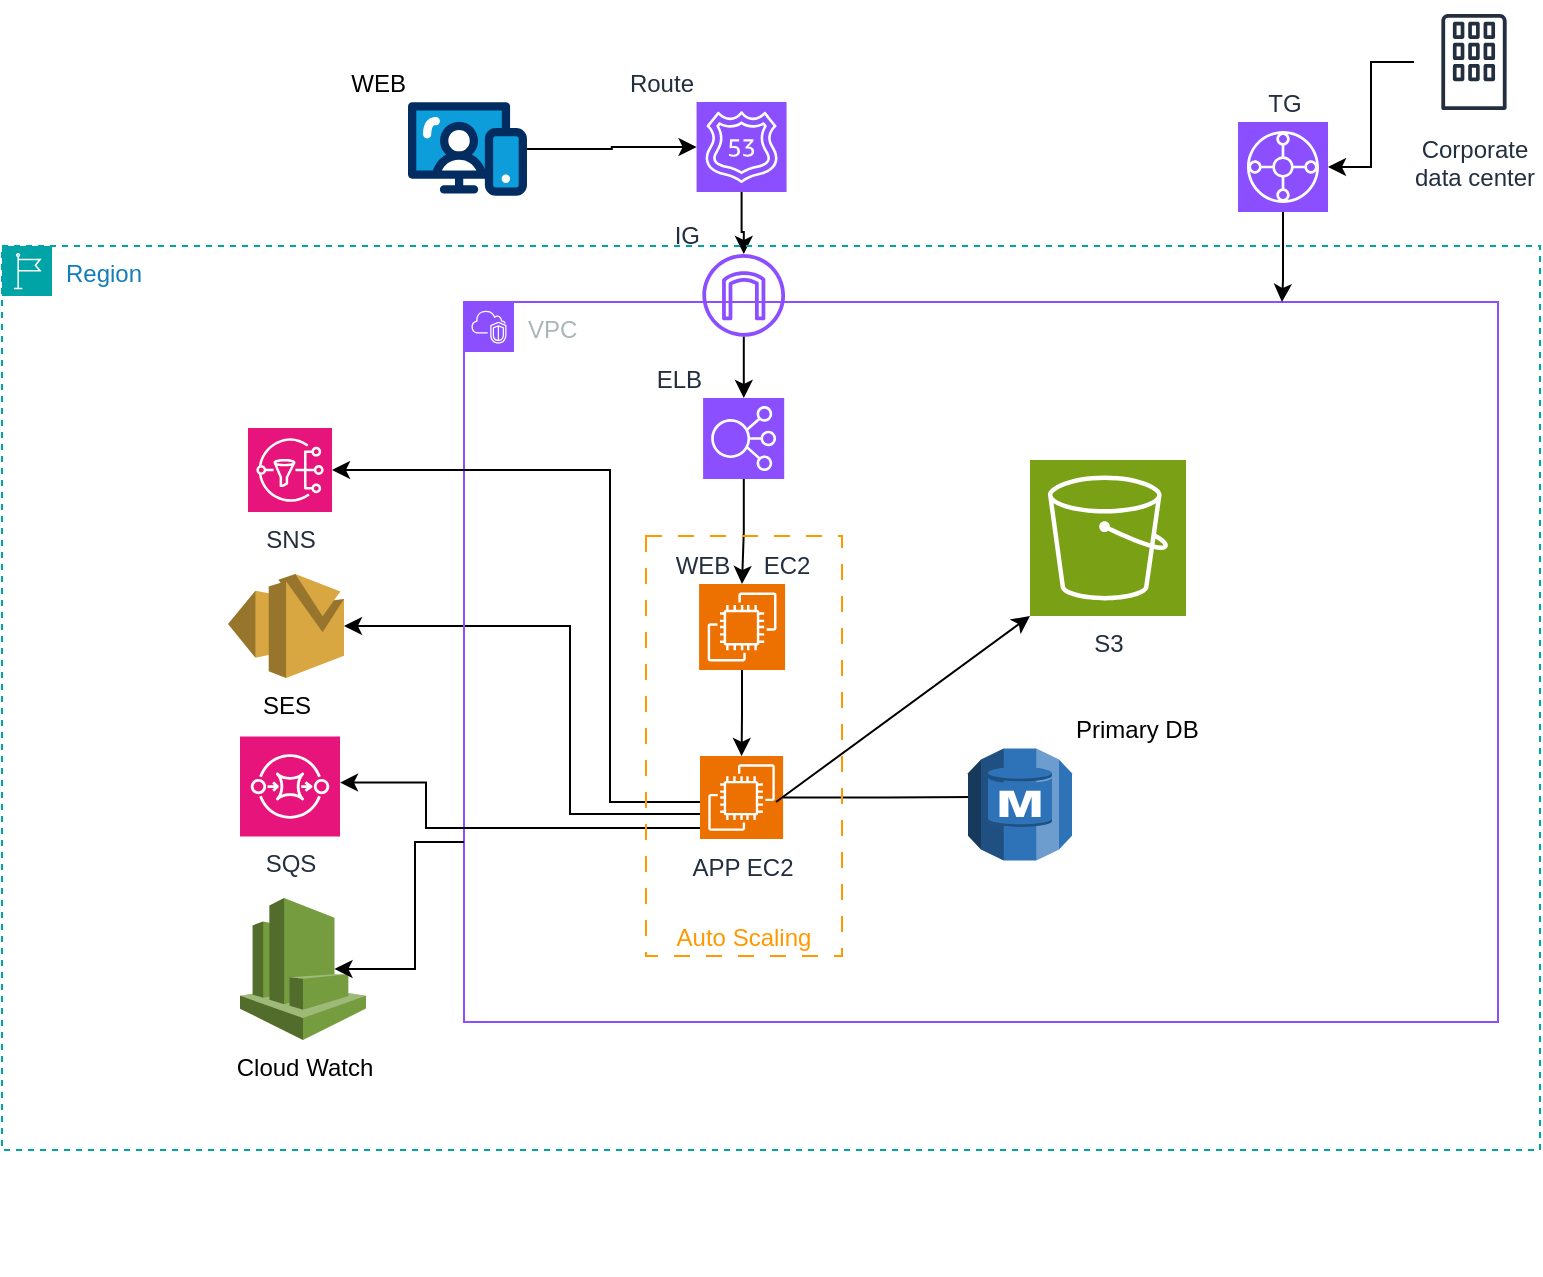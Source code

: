 <mxfile version="26.2.5">
  <diagram name="Page-1" id="d6edJk67j7s0k6tXhJVO">
    <mxGraphModel dx="1115" dy="606" grid="0" gridSize="10" guides="1" tooltips="1" connect="1" arrows="1" fold="1" page="1" pageScale="1" pageWidth="850" pageHeight="1100" background="#FFFFFF" math="0" shadow="0">
      <root>
        <mxCell id="0" />
        <mxCell id="1" parent="0" />
        <mxCell id="ni2ufou63JQbq89U_iEY-39" value="" style="edgeStyle=orthogonalEdgeStyle;rounded=0;orthogonalLoop=1;jettySize=auto;html=1;" edge="1" parent="1" source="QDt6HuoATpvbEMl83aBC-2" target="ni2ufou63JQbq89U_iEY-3">
          <mxGeometry relative="1" as="geometry" />
        </mxCell>
        <mxCell id="ni2ufou63JQbq89U_iEY-5" value="" style="edgeStyle=orthogonalEdgeStyle;rounded=0;orthogonalLoop=1;jettySize=auto;html=1;" edge="1" parent="1" source="ni2ufou63JQbq89U_iEY-3" target="ni2ufou63JQbq89U_iEY-4">
          <mxGeometry relative="1" as="geometry" />
        </mxCell>
        <mxCell id="ni2ufou63JQbq89U_iEY-3" value="WEB&amp;nbsp; &amp;nbsp; &amp;nbsp;EC2" style="sketch=0;points=[[0,0,0],[0.25,0,0],[0.5,0,0],[0.75,0,0],[1,0,0],[0,1,0],[0.25,1,0],[0.5,1,0],[0.75,1,0],[1,1,0],[0,0.25,0],[0,0.5,0],[0,0.75,0],[1,0.25,0],[1,0.5,0],[1,0.75,0]];outlineConnect=0;fontColor=#232F3E;fillColor=#ED7100;strokeColor=#ffffff;dashed=0;verticalLabelPosition=top;verticalAlign=bottom;align=center;html=1;fontSize=12;fontStyle=0;aspect=fixed;shape=mxgraph.aws4.resourceIcon;resIcon=mxgraph.aws4.ec2;labelPosition=center;" vertex="1" parent="1">
          <mxGeometry x="367.545" y="293" width="43" height="43" as="geometry" />
        </mxCell>
        <mxCell id="ni2ufou63JQbq89U_iEY-36" value="" style="edgeStyle=orthogonalEdgeStyle;rounded=0;orthogonalLoop=1;jettySize=auto;html=1;" edge="1" parent="1" source="ni2ufou63JQbq89U_iEY-4" target="ni2ufou63JQbq89U_iEY-20">
          <mxGeometry relative="1" as="geometry" />
        </mxCell>
        <mxCell id="ni2ufou63JQbq89U_iEY-4" value="APP EC2" style="sketch=0;points=[[0,0,0],[0.25,0,0],[0.5,0,0],[0.75,0,0],[1,0,0],[0,1,0],[0.25,1,0],[0.5,1,0],[0.75,1,0],[1,1,0],[0,0.25,0],[0,0.5,0],[0,0.75,0],[1,0.25,0],[1,0.5,0],[1,0.75,0]];outlineConnect=0;fontColor=#232F3E;fillColor=#ED7100;strokeColor=#ffffff;dashed=0;verticalLabelPosition=bottom;verticalAlign=top;align=center;html=1;fontSize=12;fontStyle=0;aspect=fixed;shape=mxgraph.aws4.resourceIcon;resIcon=mxgraph.aws4.ec2;labelPosition=center;" vertex="1" parent="1">
          <mxGeometry x="368" y="379" width="41.55" height="41.55" as="geometry" />
        </mxCell>
        <mxCell id="ni2ufou63JQbq89U_iEY-62" value="" style="edgeStyle=orthogonalEdgeStyle;rounded=0;orthogonalLoop=1;jettySize=auto;html=1;" edge="1" parent="1" source="ni2ufou63JQbq89U_iEY-6" target="QDt6HuoATpvbEMl83aBC-4">
          <mxGeometry relative="1" as="geometry" />
        </mxCell>
        <mxCell id="ni2ufou63JQbq89U_iEY-6" value="Route" style="sketch=0;points=[[0,0,0],[0.25,0,0],[0.5,0,0],[0.75,0,0],[1,0,0],[0,1,0],[0.25,1,0],[0.5,1,0],[0.75,1,0],[1,1,0],[0,0.25,0],[0,0.5,0],[0,0.75,0],[1,0.25,0],[1,0.5,0],[1,0.75,0]];outlineConnect=0;fontColor=#232F3E;fillColor=#8C4FFF;strokeColor=#ffffff;dashed=0;verticalLabelPosition=top;verticalAlign=bottom;align=right;html=1;fontSize=12;fontStyle=0;aspect=fixed;shape=mxgraph.aws4.resourceIcon;resIcon=mxgraph.aws4.route_53;labelPosition=left;" vertex="1" parent="1">
          <mxGeometry x="366.28" y="52" width="45" height="45" as="geometry" />
        </mxCell>
        <mxCell id="ni2ufou63JQbq89U_iEY-29" value="" style="edgeStyle=orthogonalEdgeStyle;rounded=0;orthogonalLoop=1;jettySize=auto;html=1;" edge="1" parent="1" source="ni2ufou63JQbq89U_iEY-9" target="ni2ufou63JQbq89U_iEY-6">
          <mxGeometry relative="1" as="geometry" />
        </mxCell>
        <mxCell id="ni2ufou63JQbq89U_iEY-9" value="WEB" style="verticalLabelPosition=top;aspect=fixed;html=1;shape=mxgraph.salesforce.web;labelPosition=left;align=right;verticalAlign=bottom;" vertex="1" parent="1">
          <mxGeometry x="222" y="52" width="59.49" height="47" as="geometry" />
        </mxCell>
        <mxCell id="ni2ufou63JQbq89U_iEY-10" value="SNS" style="sketch=0;points=[[0,0,0],[0.25,0,0],[0.5,0,0],[0.75,0,0],[1,0,0],[0,1,0],[0.25,1,0],[0.5,1,0],[0.75,1,0],[1,1,0],[0,0.25,0],[0,0.5,0],[0,0.75,0],[1,0.25,0],[1,0.5,0],[1,0.75,0]];outlineConnect=0;fontColor=#232F3E;fillColor=#E7157B;strokeColor=#ffffff;dashed=0;verticalLabelPosition=bottom;verticalAlign=top;align=center;html=1;fontSize=12;fontStyle=0;aspect=fixed;shape=mxgraph.aws4.resourceIcon;resIcon=mxgraph.aws4.sns;" vertex="1" parent="1">
          <mxGeometry x="142" y="215" width="42" height="42" as="geometry" />
        </mxCell>
        <mxCell id="ni2ufou63JQbq89U_iEY-11" value="SES" style="outlineConnect=0;dashed=0;verticalLabelPosition=bottom;verticalAlign=top;align=center;html=1;shape=mxgraph.aws3.ses;fillColor=#D9A741;gradientColor=none;" vertex="1" parent="1">
          <mxGeometry x="132" y="288" width="58" height="52" as="geometry" />
        </mxCell>
        <mxCell id="ni2ufou63JQbq89U_iEY-16" style="edgeStyle=orthogonalEdgeStyle;rounded=0;orthogonalLoop=1;jettySize=auto;html=1;entryX=1;entryY=0.5;entryDx=0;entryDy=0;entryPerimeter=0;" edge="1" parent="1" target="ni2ufou63JQbq89U_iEY-11">
          <mxGeometry relative="1" as="geometry">
            <mxPoint x="368" y="408" as="sourcePoint" />
            <mxPoint x="190" y="328.0" as="targetPoint" />
            <Array as="points">
              <mxPoint x="303" y="408" />
              <mxPoint x="303" y="314" />
            </Array>
          </mxGeometry>
        </mxCell>
        <mxCell id="ni2ufou63JQbq89U_iEY-23" style="edgeStyle=orthogonalEdgeStyle;rounded=0;orthogonalLoop=1;jettySize=auto;html=1;exitX=0.5;exitY=0.99;exitDx=0;exitDy=0;exitPerimeter=0;" edge="1" parent="1">
          <mxGeometry relative="1" as="geometry">
            <mxPoint x="497.0" y="629.61" as="sourcePoint" />
            <mxPoint x="497.0" y="630" as="targetPoint" />
          </mxGeometry>
        </mxCell>
        <mxCell id="ni2ufou63JQbq89U_iEY-27" value="Region" style="points=[[0,0],[0.25,0],[0.5,0],[0.75,0],[1,0],[1,0.25],[1,0.5],[1,0.75],[1,1],[0.75,1],[0.5,1],[0.25,1],[0,1],[0,0.75],[0,0.5],[0,0.25]];outlineConnect=0;gradientColor=none;html=1;whiteSpace=wrap;fontSize=12;fontStyle=0;container=1;pointerEvents=0;collapsible=0;recursiveResize=0;shape=mxgraph.aws4.group;grIcon=mxgraph.aws4.group_region;strokeColor=#00A4A6;fillColor=none;verticalAlign=top;align=left;spacingLeft=30;fontColor=#147EBA;dashed=1;" vertex="1" parent="1">
          <mxGeometry x="19" y="124" width="769" height="452" as="geometry" />
        </mxCell>
        <mxCell id="QDt6HuoATpvbEMl83aBC-2" value="ELB" style="sketch=0;points=[[0,0,0],[0.25,0,0],[0.5,0,0],[0.75,0,0],[1,0,0],[0,1,0],[0.25,1,0],[0.5,1,0],[0.75,1,0],[1,1,0],[0,0.25,0],[0,0.5,0],[0,0.75,0],[1,0.25,0],[1,0.5,0],[1,0.75,0]];outlineConnect=0;fontColor=#232F3E;fillColor=#8C4FFF;strokeColor=#ffffff;dashed=0;verticalLabelPosition=top;verticalAlign=bottom;align=right;html=1;fontSize=12;fontStyle=0;aspect=fixed;shape=mxgraph.aws4.resourceIcon;resIcon=mxgraph.aws4.elastic_load_balancing;container=0;labelPosition=left;" parent="ni2ufou63JQbq89U_iEY-27" vertex="1">
          <mxGeometry x="350.55" y="76.0" width="40.55" height="40.55" as="geometry" />
        </mxCell>
        <mxCell id="ni2ufou63JQbq89U_iEY-28" value="VPC" style="points=[[0,0],[0.25,0],[0.5,0],[0.75,0],[1,0],[1,0.25],[1,0.5],[1,0.75],[1,1],[0.75,1],[0.5,1],[0.25,1],[0,1],[0,0.75],[0,0.5],[0,0.25]];outlineConnect=0;gradientColor=none;html=1;whiteSpace=wrap;fontSize=12;fontStyle=0;container=1;pointerEvents=0;collapsible=0;recursiveResize=0;shape=mxgraph.aws4.group;grIcon=mxgraph.aws4.group_vpc2;strokeColor=#8C4FFF;fillColor=none;verticalAlign=top;align=left;spacingLeft=30;fontColor=#AAB7B8;dashed=0;shadow=0;perimeterSpacing=0;" vertex="1" parent="ni2ufou63JQbq89U_iEY-27">
          <mxGeometry x="231" y="28" width="517" height="360" as="geometry" />
        </mxCell>
        <mxCell id="QDt6HuoATpvbEMl83aBC-4" value="IG" style="sketch=0;outlineConnect=0;fontColor=#232F3E;gradientColor=none;fillColor=#8C4FFF;strokeColor=none;dashed=0;verticalLabelPosition=top;verticalAlign=bottom;align=right;html=1;fontSize=12;fontStyle=0;aspect=fixed;pointerEvents=1;shape=mxgraph.aws4.internet_gateway;rotation=0;labelPosition=left;direction=east;" parent="ni2ufou63JQbq89U_iEY-28" vertex="1">
          <mxGeometry x="119.17" y="-24" width="41.37" height="41.37" as="geometry" />
        </mxCell>
        <mxCell id="ni2ufou63JQbq89U_iEY-13" value="Cloud Watch" style="outlineConnect=0;dashed=0;verticalLabelPosition=bottom;verticalAlign=top;align=center;html=1;shape=mxgraph.aws3.cloudwatch;fillColor=#759C3E;gradientColor=none;" vertex="1" parent="ni2ufou63JQbq89U_iEY-27">
          <mxGeometry x="119" y="326" width="63" height="71" as="geometry" />
        </mxCell>
        <mxCell id="ni2ufou63JQbq89U_iEY-50" style="edgeStyle=orthogonalEdgeStyle;rounded=0;orthogonalLoop=1;jettySize=auto;html=1;exitX=0;exitY=0.75;exitDx=0;exitDy=0;entryX=0.75;entryY=0.5;entryDx=0;entryDy=0;entryPerimeter=0;" edge="1" parent="ni2ufou63JQbq89U_iEY-27" source="ni2ufou63JQbq89U_iEY-28" target="ni2ufou63JQbq89U_iEY-13">
          <mxGeometry relative="1" as="geometry" />
        </mxCell>
        <mxCell id="ni2ufou63JQbq89U_iEY-57" value="" style="edgeStyle=orthogonalEdgeStyle;rounded=0;orthogonalLoop=1;jettySize=auto;html=1;" edge="1" parent="ni2ufou63JQbq89U_iEY-27" source="QDt6HuoATpvbEMl83aBC-4" target="QDt6HuoATpvbEMl83aBC-2">
          <mxGeometry relative="1" as="geometry" />
        </mxCell>
        <mxCell id="ni2ufou63JQbq89U_iEY-33" value="" style="edgeStyle=orthogonalEdgeStyle;rounded=0;orthogonalLoop=1;jettySize=auto;html=1;entryX=1;entryY=0.5;entryDx=0;entryDy=0;entryPerimeter=0;" edge="1" parent="1" source="ni2ufou63JQbq89U_iEY-4">
          <mxGeometry relative="1" as="geometry">
            <mxPoint x="371.45" y="414.94" as="sourcePoint" />
            <mxPoint x="188" y="392.27" as="targetPoint" />
            <Array as="points">
              <mxPoint x="231" y="415" />
              <mxPoint x="231" y="392" />
            </Array>
          </mxGeometry>
        </mxCell>
        <mxCell id="ni2ufou63JQbq89U_iEY-12" value="SQS" style="sketch=0;points=[[0,0,0],[0.25,0,0],[0.5,0,0],[0.75,0,0],[1,0,0],[0,1,0],[0.25,1,0],[0.5,1,0],[0.75,1,0],[1,1,0],[0,0.25,0],[0,0.5,0],[0,0.75,0],[1,0.25,0],[1,0.5,0],[1,0.75,0]];outlineConnect=0;fontColor=#232F3E;fillColor=#E7157B;strokeColor=#ffffff;dashed=0;verticalLabelPosition=bottom;verticalAlign=top;align=center;html=1;fontSize=12;fontStyle=0;aspect=fixed;shape=mxgraph.aws4.resourceIcon;resIcon=mxgraph.aws4.sqs;" vertex="1" parent="1">
          <mxGeometry x="138" y="369.27" width="50" height="50" as="geometry" />
        </mxCell>
        <mxCell id="ni2ufou63JQbq89U_iEY-34" style="edgeStyle=orthogonalEdgeStyle;rounded=0;orthogonalLoop=1;jettySize=auto;html=1;entryX=1;entryY=0.5;entryDx=0;entryDy=0;entryPerimeter=0;flowAnimation=0;" edge="1" parent="1" source="ni2ufou63JQbq89U_iEY-4" target="ni2ufou63JQbq89U_iEY-10">
          <mxGeometry relative="1" as="geometry">
            <Array as="points">
              <mxPoint x="323" y="402" />
              <mxPoint x="323" y="236" />
            </Array>
          </mxGeometry>
        </mxCell>
        <mxCell id="ni2ufou63JQbq89U_iEY-38" value="" style="group" vertex="1" connectable="0" parent="1">
          <mxGeometry x="502" y="374.27" width="52" height="56" as="geometry" />
        </mxCell>
        <mxCell id="ni2ufou63JQbq89U_iEY-25" value="Primary DB" style="outlineConnect=0;dashed=0;verticalLabelPosition=top;verticalAlign=bottom;align=left;html=1;shape=mxgraph.aws3.rds;fillColor=#2E73B8;gradientColor=none;labelPosition=right;" vertex="1" parent="ni2ufou63JQbq89U_iEY-38">
          <mxGeometry y="1" width="52" height="56" as="geometry" />
        </mxCell>
        <mxCell id="ni2ufou63JQbq89U_iEY-20" value="" style="outlineConnect=0;dashed=0;verticalLabelPosition=bottom;verticalAlign=top;align=center;html=1;shape=mxgraph.aws3.rds_db_instance;fillColor=#2E73B8;gradientColor=none;" vertex="1" parent="ni2ufou63JQbq89U_iEY-38">
          <mxGeometry x="10" y="9.73" width="32" height="31" as="geometry" />
        </mxCell>
        <mxCell id="ni2ufou63JQbq89U_iEY-42" value="S3" style="sketch=0;points=[[0,0,0],[0.25,0,0],[0.5,0,0],[0.75,0,0],[1,0,0],[0,1,0],[0.25,1,0],[0.5,1,0],[0.75,1,0],[1,1,0],[0,0.25,0],[0,0.5,0],[0,0.75,0],[1,0.25,0],[1,0.5,0],[1,0.75,0]];outlineConnect=0;fontColor=#232F3E;fillColor=#7AA116;strokeColor=#ffffff;dashed=0;verticalLabelPosition=bottom;verticalAlign=top;align=center;html=1;fontSize=12;fontStyle=0;aspect=fixed;shape=mxgraph.aws4.resourceIcon;resIcon=mxgraph.aws4.s3;" vertex="1" parent="1">
          <mxGeometry x="533" y="231" width="78" height="78" as="geometry" />
        </mxCell>
        <mxCell id="ni2ufou63JQbq89U_iEY-43" value="" style="endArrow=classic;html=1;rounded=0;entryX=0;entryY=1;entryDx=0;entryDy=0;entryPerimeter=0;" edge="1" parent="1" target="ni2ufou63JQbq89U_iEY-42">
          <mxGeometry width="50" height="50" relative="1" as="geometry">
            <mxPoint x="406" y="402" as="sourcePoint" />
            <mxPoint x="456" y="352" as="targetPoint" />
          </mxGeometry>
        </mxCell>
        <mxCell id="ni2ufou63JQbq89U_iEY-46" value="Auto Scaling" style="outlineConnect=0;gradientColor=none;html=1;whiteSpace=wrap;fontSize=12;fontStyle=0;strokeColor=#FF9900;fillColor=none;verticalAlign=bottom;align=center;fontColor=#FF9900;dashed=1;spacingTop=3;dashPattern=8 8;" vertex="1" parent="1">
          <mxGeometry x="341" y="269" width="98" height="210" as="geometry" />
        </mxCell>
        <mxCell id="ni2ufou63JQbq89U_iEY-58" value="Corporate&#xa;data center" style="sketch=0;outlineConnect=0;fontColor=#232F3E;gradientColor=none;strokeColor=#232F3E;fillColor=#ffffff;dashed=0;verticalLabelPosition=bottom;verticalAlign=top;align=center;html=1;fontSize=12;fontStyle=0;aspect=fixed;shape=mxgraph.aws4.resourceIcon;resIcon=mxgraph.aws4.corporate_data_center;" vertex="1" parent="1">
          <mxGeometry x="725" y="2" width="60" height="60" as="geometry" />
        </mxCell>
        <mxCell id="ni2ufou63JQbq89U_iEY-61" style="edgeStyle=orthogonalEdgeStyle;rounded=0;orthogonalLoop=1;jettySize=auto;html=1;" edge="1" parent="1" source="ni2ufou63JQbq89U_iEY-59" target="ni2ufou63JQbq89U_iEY-28">
          <mxGeometry relative="1" as="geometry">
            <Array as="points">
              <mxPoint x="659" y="141" />
              <mxPoint x="659" y="141" />
            </Array>
          </mxGeometry>
        </mxCell>
        <mxCell id="ni2ufou63JQbq89U_iEY-59" value="TG" style="sketch=0;points=[[0,0,0],[0.25,0,0],[0.5,0,0],[0.75,0,0],[1,0,0],[0,1,0],[0.25,1,0],[0.5,1,0],[0.75,1,0],[1,1,0],[0,0.25,0],[0,0.5,0],[0,0.75,0],[1,0.25,0],[1,0.5,0],[1,0.75,0]];outlineConnect=0;fontColor=#232F3E;fillColor=#8C4FFF;strokeColor=#ffffff;dashed=0;verticalLabelPosition=top;verticalAlign=bottom;align=center;html=1;fontSize=12;fontStyle=0;aspect=fixed;shape=mxgraph.aws4.resourceIcon;resIcon=mxgraph.aws4.transit_gateway;labelPosition=center;" vertex="1" parent="1">
          <mxGeometry x="637" y="62" width="45" height="45" as="geometry" />
        </mxCell>
        <mxCell id="ni2ufou63JQbq89U_iEY-60" style="edgeStyle=orthogonalEdgeStyle;rounded=0;orthogonalLoop=1;jettySize=auto;html=1;entryX=1;entryY=0.5;entryDx=0;entryDy=0;entryPerimeter=0;" edge="1" parent="1" source="ni2ufou63JQbq89U_iEY-58" target="ni2ufou63JQbq89U_iEY-59">
          <mxGeometry relative="1" as="geometry" />
        </mxCell>
      </root>
    </mxGraphModel>
  </diagram>
</mxfile>
